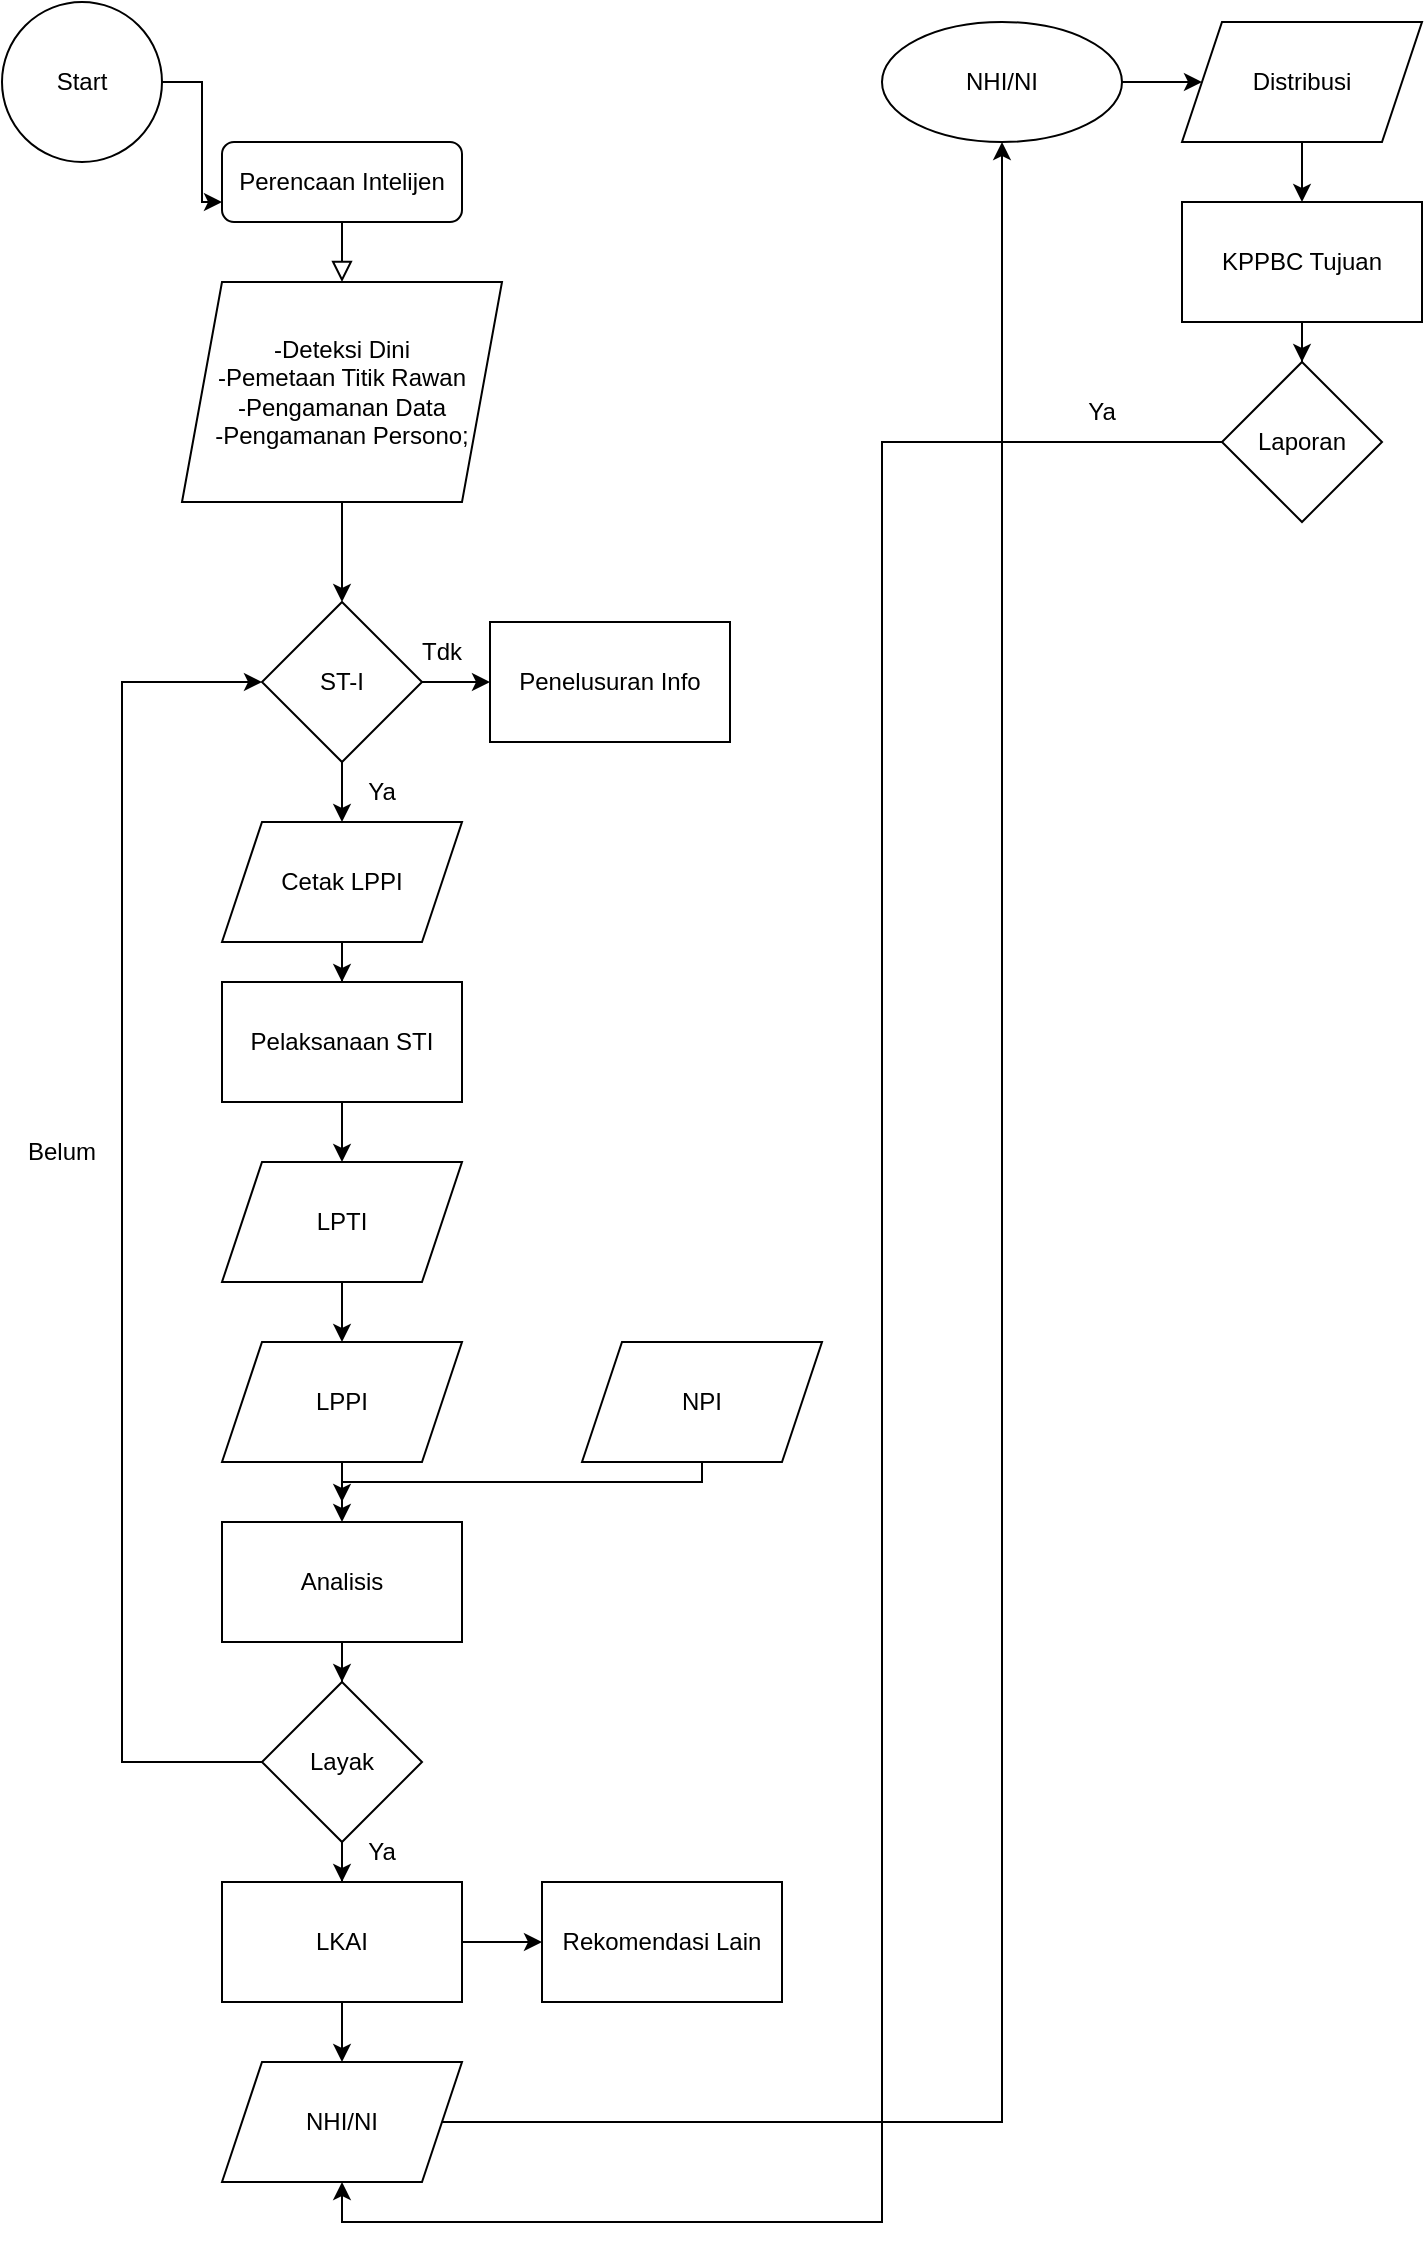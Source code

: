 <mxfile version="16.2.6" type="github">
  <diagram id="C5RBs43oDa-KdzZeNtuy" name="Page-1">
    <mxGraphModel dx="1038" dy="489" grid="1" gridSize="10" guides="1" tooltips="1" connect="1" arrows="1" fold="1" page="1" pageScale="1" pageWidth="827" pageHeight="1169" math="0" shadow="0">
      <root>
        <mxCell id="WIyWlLk6GJQsqaUBKTNV-0" />
        <mxCell id="WIyWlLk6GJQsqaUBKTNV-1" parent="WIyWlLk6GJQsqaUBKTNV-0" />
        <mxCell id="WIyWlLk6GJQsqaUBKTNV-2" value="" style="rounded=0;html=1;jettySize=auto;orthogonalLoop=1;fontSize=11;endArrow=block;endFill=0;endSize=8;strokeWidth=1;shadow=0;labelBackgroundColor=none;edgeStyle=orthogonalEdgeStyle;" parent="WIyWlLk6GJQsqaUBKTNV-1" source="WIyWlLk6GJQsqaUBKTNV-3" edge="1">
          <mxGeometry relative="1" as="geometry">
            <mxPoint x="220" y="150" as="targetPoint" />
          </mxGeometry>
        </mxCell>
        <mxCell id="WIyWlLk6GJQsqaUBKTNV-3" value="Perencaan Intelijen" style="rounded=1;whiteSpace=wrap;html=1;fontSize=12;glass=0;strokeWidth=1;shadow=0;" parent="WIyWlLk6GJQsqaUBKTNV-1" vertex="1">
          <mxGeometry x="160" y="80" width="120" height="40" as="geometry" />
        </mxCell>
        <mxCell id="qlyw6eLsJz1tyMYTiAAd-1" style="edgeStyle=orthogonalEdgeStyle;rounded=0;orthogonalLoop=1;jettySize=auto;html=1;entryX=0;entryY=0.75;entryDx=0;entryDy=0;" edge="1" parent="WIyWlLk6GJQsqaUBKTNV-1" source="qlyw6eLsJz1tyMYTiAAd-0" target="WIyWlLk6GJQsqaUBKTNV-3">
          <mxGeometry relative="1" as="geometry" />
        </mxCell>
        <mxCell id="qlyw6eLsJz1tyMYTiAAd-0" value="Start" style="ellipse;whiteSpace=wrap;html=1;aspect=fixed;" vertex="1" parent="WIyWlLk6GJQsqaUBKTNV-1">
          <mxGeometry x="50" y="10" width="80" height="80" as="geometry" />
        </mxCell>
        <mxCell id="qlyw6eLsJz1tyMYTiAAd-8" value="" style="edgeStyle=orthogonalEdgeStyle;rounded=0;orthogonalLoop=1;jettySize=auto;html=1;" edge="1" parent="WIyWlLk6GJQsqaUBKTNV-1" source="qlyw6eLsJz1tyMYTiAAd-6">
          <mxGeometry relative="1" as="geometry">
            <mxPoint x="220" y="310" as="targetPoint" />
          </mxGeometry>
        </mxCell>
        <mxCell id="qlyw6eLsJz1tyMYTiAAd-6" value="-Deteksi Dini&lt;br&gt;-Pemetaan Titik Rawan&lt;br&gt;-Pengamanan Data&lt;br&gt;-Pengamanan Persono;" style="shape=parallelogram;perimeter=parallelogramPerimeter;whiteSpace=wrap;html=1;fixedSize=1;" vertex="1" parent="WIyWlLk6GJQsqaUBKTNV-1">
          <mxGeometry x="140" y="150" width="160" height="110" as="geometry" />
        </mxCell>
        <mxCell id="qlyw6eLsJz1tyMYTiAAd-10" value="" style="edgeStyle=orthogonalEdgeStyle;rounded=0;orthogonalLoop=1;jettySize=auto;html=1;" edge="1" parent="WIyWlLk6GJQsqaUBKTNV-1" source="qlyw6eLsJz1tyMYTiAAd-7" target="qlyw6eLsJz1tyMYTiAAd-9">
          <mxGeometry relative="1" as="geometry" />
        </mxCell>
        <mxCell id="qlyw6eLsJz1tyMYTiAAd-15" value="" style="edgeStyle=orthogonalEdgeStyle;rounded=0;orthogonalLoop=1;jettySize=auto;html=1;" edge="1" parent="WIyWlLk6GJQsqaUBKTNV-1" source="qlyw6eLsJz1tyMYTiAAd-7">
          <mxGeometry relative="1" as="geometry">
            <mxPoint x="220" y="420" as="targetPoint" />
          </mxGeometry>
        </mxCell>
        <mxCell id="qlyw6eLsJz1tyMYTiAAd-7" value="ST-I" style="rhombus;whiteSpace=wrap;html=1;" vertex="1" parent="WIyWlLk6GJQsqaUBKTNV-1">
          <mxGeometry x="180" y="310" width="80" height="80" as="geometry" />
        </mxCell>
        <mxCell id="qlyw6eLsJz1tyMYTiAAd-9" value="Penelusuran Info" style="whiteSpace=wrap;html=1;" vertex="1" parent="WIyWlLk6GJQsqaUBKTNV-1">
          <mxGeometry x="294" y="320" width="120" height="60" as="geometry" />
        </mxCell>
        <mxCell id="qlyw6eLsJz1tyMYTiAAd-13" value="Tdk" style="text;html=1;strokeColor=none;fillColor=none;align=center;verticalAlign=middle;whiteSpace=wrap;rounded=0;" vertex="1" parent="WIyWlLk6GJQsqaUBKTNV-1">
          <mxGeometry x="240" y="320" width="60" height="30" as="geometry" />
        </mxCell>
        <mxCell id="qlyw6eLsJz1tyMYTiAAd-20" value="Ya" style="text;html=1;strokeColor=none;fillColor=none;align=center;verticalAlign=middle;whiteSpace=wrap;rounded=0;" vertex="1" parent="WIyWlLk6GJQsqaUBKTNV-1">
          <mxGeometry x="210" y="390" width="60" height="30" as="geometry" />
        </mxCell>
        <mxCell id="qlyw6eLsJz1tyMYTiAAd-29" value="" style="edgeStyle=orthogonalEdgeStyle;rounded=0;orthogonalLoop=1;jettySize=auto;html=1;" edge="1" parent="WIyWlLk6GJQsqaUBKTNV-1" source="qlyw6eLsJz1tyMYTiAAd-27" target="qlyw6eLsJz1tyMYTiAAd-28">
          <mxGeometry relative="1" as="geometry" />
        </mxCell>
        <mxCell id="qlyw6eLsJz1tyMYTiAAd-27" value="Cetak LPPI" style="shape=parallelogram;perimeter=parallelogramPerimeter;whiteSpace=wrap;html=1;fixedSize=1;" vertex="1" parent="WIyWlLk6GJQsqaUBKTNV-1">
          <mxGeometry x="160" y="420" width="120" height="60" as="geometry" />
        </mxCell>
        <mxCell id="qlyw6eLsJz1tyMYTiAAd-31" value="" style="edgeStyle=orthogonalEdgeStyle;rounded=0;orthogonalLoop=1;jettySize=auto;html=1;" edge="1" parent="WIyWlLk6GJQsqaUBKTNV-1" source="qlyw6eLsJz1tyMYTiAAd-28">
          <mxGeometry relative="1" as="geometry">
            <mxPoint x="220" y="590" as="targetPoint" />
          </mxGeometry>
        </mxCell>
        <mxCell id="qlyw6eLsJz1tyMYTiAAd-28" value="Pelaksanaan STI" style="whiteSpace=wrap;html=1;" vertex="1" parent="WIyWlLk6GJQsqaUBKTNV-1">
          <mxGeometry x="160" y="500" width="120" height="60" as="geometry" />
        </mxCell>
        <mxCell id="qlyw6eLsJz1tyMYTiAAd-36" value="" style="edgeStyle=orthogonalEdgeStyle;rounded=0;orthogonalLoop=1;jettySize=auto;html=1;" edge="1" parent="WIyWlLk6GJQsqaUBKTNV-1" source="qlyw6eLsJz1tyMYTiAAd-32" target="qlyw6eLsJz1tyMYTiAAd-35">
          <mxGeometry relative="1" as="geometry" />
        </mxCell>
        <mxCell id="qlyw6eLsJz1tyMYTiAAd-32" value="LPTI" style="shape=parallelogram;perimeter=parallelogramPerimeter;whiteSpace=wrap;html=1;fixedSize=1;" vertex="1" parent="WIyWlLk6GJQsqaUBKTNV-1">
          <mxGeometry x="160" y="590" width="120" height="60" as="geometry" />
        </mxCell>
        <mxCell id="qlyw6eLsJz1tyMYTiAAd-38" value="" style="edgeStyle=orthogonalEdgeStyle;rounded=0;orthogonalLoop=1;jettySize=auto;html=1;" edge="1" parent="WIyWlLk6GJQsqaUBKTNV-1" source="qlyw6eLsJz1tyMYTiAAd-35">
          <mxGeometry relative="1" as="geometry">
            <mxPoint x="220" y="770" as="targetPoint" />
          </mxGeometry>
        </mxCell>
        <mxCell id="qlyw6eLsJz1tyMYTiAAd-35" value="LPPI" style="shape=parallelogram;perimeter=parallelogramPerimeter;whiteSpace=wrap;html=1;fixedSize=1;" vertex="1" parent="WIyWlLk6GJQsqaUBKTNV-1">
          <mxGeometry x="160" y="680" width="120" height="60" as="geometry" />
        </mxCell>
        <mxCell id="qlyw6eLsJz1tyMYTiAAd-41" style="edgeStyle=orthogonalEdgeStyle;rounded=0;orthogonalLoop=1;jettySize=auto;html=1;entryX=0.5;entryY=0;entryDx=0;entryDy=0;" edge="1" parent="WIyWlLk6GJQsqaUBKTNV-1" source="qlyw6eLsJz1tyMYTiAAd-39">
          <mxGeometry relative="1" as="geometry">
            <mxPoint x="220" y="760" as="targetPoint" />
            <Array as="points">
              <mxPoint x="400" y="750" />
              <mxPoint x="220" y="750" />
            </Array>
          </mxGeometry>
        </mxCell>
        <mxCell id="qlyw6eLsJz1tyMYTiAAd-39" value="NPI" style="shape=parallelogram;perimeter=parallelogramPerimeter;whiteSpace=wrap;html=1;fixedSize=1;" vertex="1" parent="WIyWlLk6GJQsqaUBKTNV-1">
          <mxGeometry x="340" y="680" width="120" height="60" as="geometry" />
        </mxCell>
        <mxCell id="qlyw6eLsJz1tyMYTiAAd-44" value="" style="edgeStyle=orthogonalEdgeStyle;rounded=0;orthogonalLoop=1;jettySize=auto;html=1;" edge="1" parent="WIyWlLk6GJQsqaUBKTNV-1" source="qlyw6eLsJz1tyMYTiAAd-42" target="qlyw6eLsJz1tyMYTiAAd-43">
          <mxGeometry relative="1" as="geometry" />
        </mxCell>
        <mxCell id="qlyw6eLsJz1tyMYTiAAd-42" value="Analisis" style="rounded=0;whiteSpace=wrap;html=1;" vertex="1" parent="WIyWlLk6GJQsqaUBKTNV-1">
          <mxGeometry x="160" y="770" width="120" height="60" as="geometry" />
        </mxCell>
        <mxCell id="qlyw6eLsJz1tyMYTiAAd-48" value="" style="edgeStyle=orthogonalEdgeStyle;rounded=0;orthogonalLoop=1;jettySize=auto;html=1;" edge="1" parent="WIyWlLk6GJQsqaUBKTNV-1" source="qlyw6eLsJz1tyMYTiAAd-43" target="qlyw6eLsJz1tyMYTiAAd-47">
          <mxGeometry relative="1" as="geometry" />
        </mxCell>
        <mxCell id="qlyw6eLsJz1tyMYTiAAd-49" style="edgeStyle=orthogonalEdgeStyle;rounded=0;orthogonalLoop=1;jettySize=auto;html=1;entryX=0;entryY=0.5;entryDx=0;entryDy=0;" edge="1" parent="WIyWlLk6GJQsqaUBKTNV-1" source="qlyw6eLsJz1tyMYTiAAd-43" target="qlyw6eLsJz1tyMYTiAAd-7">
          <mxGeometry relative="1" as="geometry">
            <Array as="points">
              <mxPoint x="110" y="890" />
              <mxPoint x="110" y="350" />
            </Array>
          </mxGeometry>
        </mxCell>
        <mxCell id="qlyw6eLsJz1tyMYTiAAd-43" value="Layak" style="rhombus;whiteSpace=wrap;html=1;" vertex="1" parent="WIyWlLk6GJQsqaUBKTNV-1">
          <mxGeometry x="180" y="850" width="80" height="80" as="geometry" />
        </mxCell>
        <mxCell id="qlyw6eLsJz1tyMYTiAAd-54" value="" style="edgeStyle=orthogonalEdgeStyle;rounded=0;orthogonalLoop=1;jettySize=auto;html=1;" edge="1" parent="WIyWlLk6GJQsqaUBKTNV-1" source="qlyw6eLsJz1tyMYTiAAd-47" target="qlyw6eLsJz1tyMYTiAAd-53">
          <mxGeometry relative="1" as="geometry" />
        </mxCell>
        <mxCell id="qlyw6eLsJz1tyMYTiAAd-56" value="" style="edgeStyle=orthogonalEdgeStyle;rounded=0;orthogonalLoop=1;jettySize=auto;html=1;" edge="1" parent="WIyWlLk6GJQsqaUBKTNV-1" source="qlyw6eLsJz1tyMYTiAAd-47" target="qlyw6eLsJz1tyMYTiAAd-55">
          <mxGeometry relative="1" as="geometry" />
        </mxCell>
        <mxCell id="qlyw6eLsJz1tyMYTiAAd-47" value="LKAI" style="whiteSpace=wrap;html=1;" vertex="1" parent="WIyWlLk6GJQsqaUBKTNV-1">
          <mxGeometry x="160" y="950" width="120" height="60" as="geometry" />
        </mxCell>
        <mxCell id="qlyw6eLsJz1tyMYTiAAd-50" value="Belum" style="text;html=1;strokeColor=none;fillColor=none;align=center;verticalAlign=middle;whiteSpace=wrap;rounded=0;" vertex="1" parent="WIyWlLk6GJQsqaUBKTNV-1">
          <mxGeometry x="50" y="570" width="60" height="30" as="geometry" />
        </mxCell>
        <mxCell id="qlyw6eLsJz1tyMYTiAAd-51" value="Ya" style="text;html=1;strokeColor=none;fillColor=none;align=center;verticalAlign=middle;whiteSpace=wrap;rounded=0;" vertex="1" parent="WIyWlLk6GJQsqaUBKTNV-1">
          <mxGeometry x="210" y="920" width="60" height="30" as="geometry" />
        </mxCell>
        <mxCell id="qlyw6eLsJz1tyMYTiAAd-58" value="" style="edgeStyle=orthogonalEdgeStyle;rounded=0;orthogonalLoop=1;jettySize=auto;html=1;" edge="1" parent="WIyWlLk6GJQsqaUBKTNV-1" source="qlyw6eLsJz1tyMYTiAAd-53" target="qlyw6eLsJz1tyMYTiAAd-57">
          <mxGeometry relative="1" as="geometry" />
        </mxCell>
        <mxCell id="qlyw6eLsJz1tyMYTiAAd-53" value="NHI/NI" style="shape=parallelogram;perimeter=parallelogramPerimeter;whiteSpace=wrap;html=1;fixedSize=1;" vertex="1" parent="WIyWlLk6GJQsqaUBKTNV-1">
          <mxGeometry x="160" y="1040" width="120" height="60" as="geometry" />
        </mxCell>
        <mxCell id="qlyw6eLsJz1tyMYTiAAd-55" value="Rekomendasi Lain" style="whiteSpace=wrap;html=1;" vertex="1" parent="WIyWlLk6GJQsqaUBKTNV-1">
          <mxGeometry x="320" y="950" width="120" height="60" as="geometry" />
        </mxCell>
        <mxCell id="qlyw6eLsJz1tyMYTiAAd-60" value="" style="edgeStyle=orthogonalEdgeStyle;rounded=0;orthogonalLoop=1;jettySize=auto;html=1;" edge="1" parent="WIyWlLk6GJQsqaUBKTNV-1" source="qlyw6eLsJz1tyMYTiAAd-57" target="qlyw6eLsJz1tyMYTiAAd-59">
          <mxGeometry relative="1" as="geometry" />
        </mxCell>
        <mxCell id="qlyw6eLsJz1tyMYTiAAd-57" value="NHI/NI" style="ellipse;whiteSpace=wrap;html=1;" vertex="1" parent="WIyWlLk6GJQsqaUBKTNV-1">
          <mxGeometry x="490" y="20" width="120" height="60" as="geometry" />
        </mxCell>
        <mxCell id="qlyw6eLsJz1tyMYTiAAd-62" value="" style="edgeStyle=orthogonalEdgeStyle;rounded=0;orthogonalLoop=1;jettySize=auto;html=1;" edge="1" parent="WIyWlLk6GJQsqaUBKTNV-1" source="qlyw6eLsJz1tyMYTiAAd-59" target="qlyw6eLsJz1tyMYTiAAd-61">
          <mxGeometry relative="1" as="geometry" />
        </mxCell>
        <mxCell id="qlyw6eLsJz1tyMYTiAAd-59" value="Distribusi" style="shape=parallelogram;perimeter=parallelogramPerimeter;whiteSpace=wrap;html=1;fixedSize=1;" vertex="1" parent="WIyWlLk6GJQsqaUBKTNV-1">
          <mxGeometry x="640" y="20" width="120" height="60" as="geometry" />
        </mxCell>
        <mxCell id="qlyw6eLsJz1tyMYTiAAd-64" value="" style="edgeStyle=orthogonalEdgeStyle;rounded=0;orthogonalLoop=1;jettySize=auto;html=1;" edge="1" parent="WIyWlLk6GJQsqaUBKTNV-1" source="qlyw6eLsJz1tyMYTiAAd-61" target="qlyw6eLsJz1tyMYTiAAd-63">
          <mxGeometry relative="1" as="geometry" />
        </mxCell>
        <mxCell id="qlyw6eLsJz1tyMYTiAAd-61" value="KPPBC Tujuan" style="whiteSpace=wrap;html=1;" vertex="1" parent="WIyWlLk6GJQsqaUBKTNV-1">
          <mxGeometry x="640" y="110" width="120" height="60" as="geometry" />
        </mxCell>
        <mxCell id="qlyw6eLsJz1tyMYTiAAd-65" style="edgeStyle=orthogonalEdgeStyle;rounded=0;orthogonalLoop=1;jettySize=auto;html=1;exitX=0;exitY=0.5;exitDx=0;exitDy=0;" edge="1" parent="WIyWlLk6GJQsqaUBKTNV-1" source="qlyw6eLsJz1tyMYTiAAd-63" target="qlyw6eLsJz1tyMYTiAAd-53">
          <mxGeometry relative="1" as="geometry">
            <Array as="points">
              <mxPoint x="490" y="230" />
              <mxPoint x="490" y="1120" />
              <mxPoint x="220" y="1120" />
            </Array>
          </mxGeometry>
        </mxCell>
        <mxCell id="qlyw6eLsJz1tyMYTiAAd-63" value="Laporan" style="rhombus;whiteSpace=wrap;html=1;" vertex="1" parent="WIyWlLk6GJQsqaUBKTNV-1">
          <mxGeometry x="660" y="190" width="80" height="80" as="geometry" />
        </mxCell>
        <mxCell id="qlyw6eLsJz1tyMYTiAAd-66" value="Ya" style="text;html=1;strokeColor=none;fillColor=none;align=center;verticalAlign=middle;whiteSpace=wrap;rounded=0;" vertex="1" parent="WIyWlLk6GJQsqaUBKTNV-1">
          <mxGeometry x="570" y="200" width="60" height="30" as="geometry" />
        </mxCell>
      </root>
    </mxGraphModel>
  </diagram>
</mxfile>
